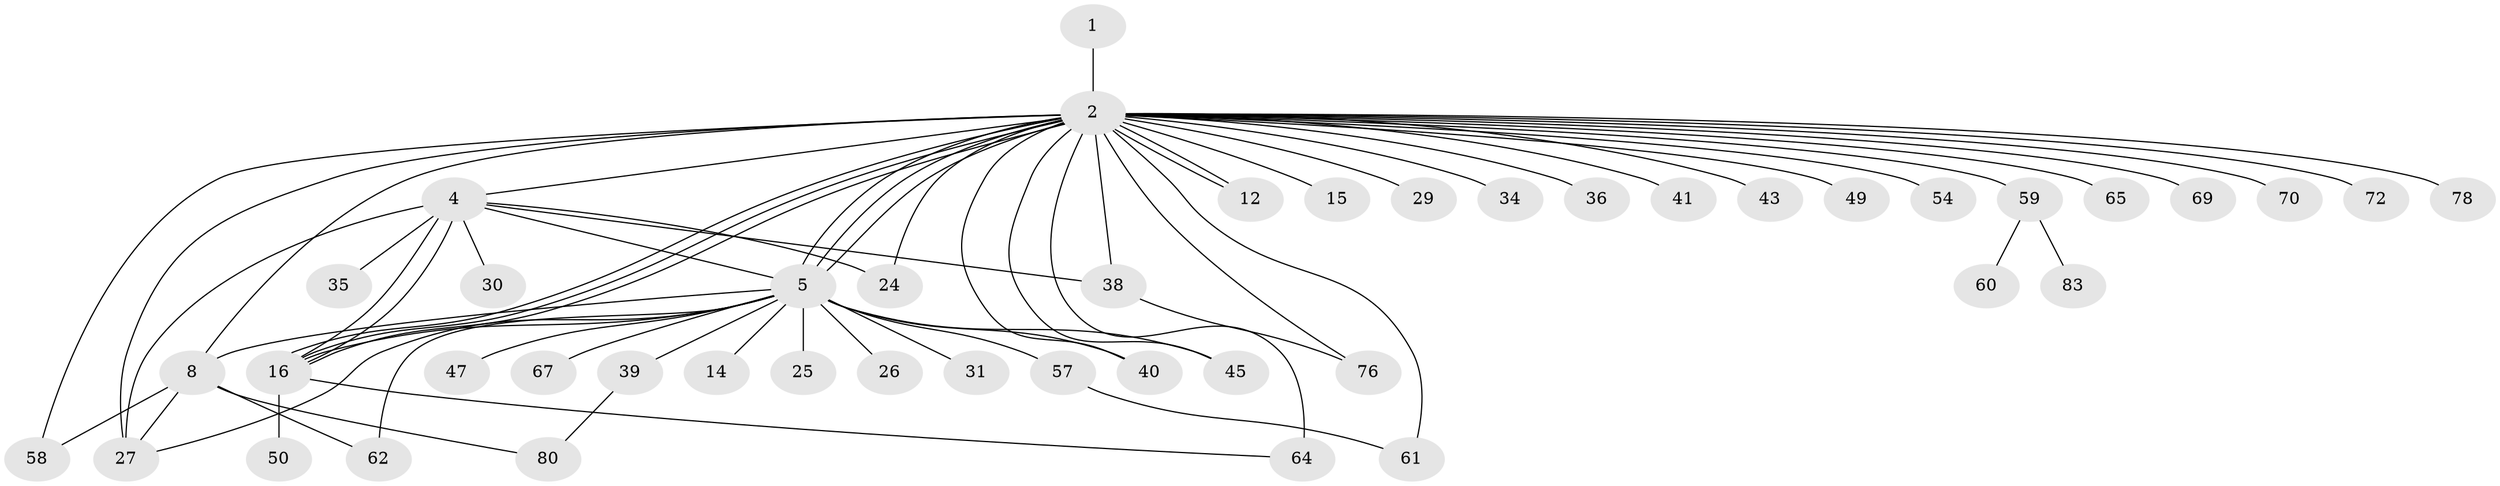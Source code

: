 // original degree distribution, {1: 0.4888888888888889, 33: 0.011111111111111112, 3: 0.08888888888888889, 12: 0.011111111111111112, 18: 0.011111111111111112, 11: 0.011111111111111112, 6: 0.011111111111111112, 4: 0.06666666666666667, 8: 0.022222222222222223, 2: 0.23333333333333334, 7: 0.011111111111111112, 13: 0.011111111111111112, 5: 0.022222222222222223}
// Generated by graph-tools (version 1.1) at 2025/14/03/09/25 04:14:32]
// undirected, 45 vertices, 67 edges
graph export_dot {
graph [start="1"]
  node [color=gray90,style=filled];
  1;
  2 [super="+3+68+19+74+6+33"];
  4 [super="+7+20+11+73+9"];
  5 [super="+21+13+63+17+48"];
  8;
  12;
  14 [super="+81+37"];
  15;
  16 [super="+84+18"];
  24;
  25;
  26 [super="+88+66"];
  27 [super="+75+85"];
  29;
  30;
  31;
  34;
  35;
  36;
  38 [super="+56"];
  39 [super="+42"];
  40;
  41;
  43;
  45 [super="+46"];
  47;
  49 [super="+86"];
  50;
  54 [super="+55+71"];
  57;
  58;
  59;
  60;
  61;
  62;
  64 [super="+77"];
  65;
  67;
  69 [super="+82+79"];
  70;
  72;
  76;
  78;
  80;
  83;
  1 -- 2;
  2 -- 4;
  2 -- 5 [weight=4];
  2 -- 5;
  2 -- 5;
  2 -- 8;
  2 -- 12;
  2 -- 12;
  2 -- 16 [weight=2];
  2 -- 16;
  2 -- 16;
  2 -- 24;
  2 -- 34;
  2 -- 36;
  2 -- 41;
  2 -- 54 [weight=2];
  2 -- 59;
  2 -- 65;
  2 -- 69 [weight=2];
  2 -- 72;
  2 -- 76;
  2 -- 78;
  2 -- 27 [weight=2];
  2 -- 38;
  2 -- 40;
  2 -- 15;
  2 -- 58;
  2 -- 29;
  2 -- 64 [weight=2];
  2 -- 70;
  2 -- 43;
  2 -- 45;
  2 -- 49;
  2 -- 61;
  4 -- 16 [weight=2];
  4 -- 16;
  4 -- 30;
  4 -- 35;
  4 -- 24;
  4 -- 5;
  4 -- 38;
  4 -- 27;
  5 -- 16;
  5 -- 31;
  5 -- 39;
  5 -- 40;
  5 -- 57;
  5 -- 45;
  5 -- 67;
  5 -- 8;
  5 -- 27;
  5 -- 14 [weight=2];
  5 -- 47;
  5 -- 25;
  5 -- 26;
  5 -- 62;
  8 -- 58;
  8 -- 62;
  8 -- 80;
  8 -- 27;
  16 -- 50;
  16 -- 64;
  38 -- 76;
  39 -- 80;
  57 -- 61;
  59 -- 60;
  59 -- 83;
}
